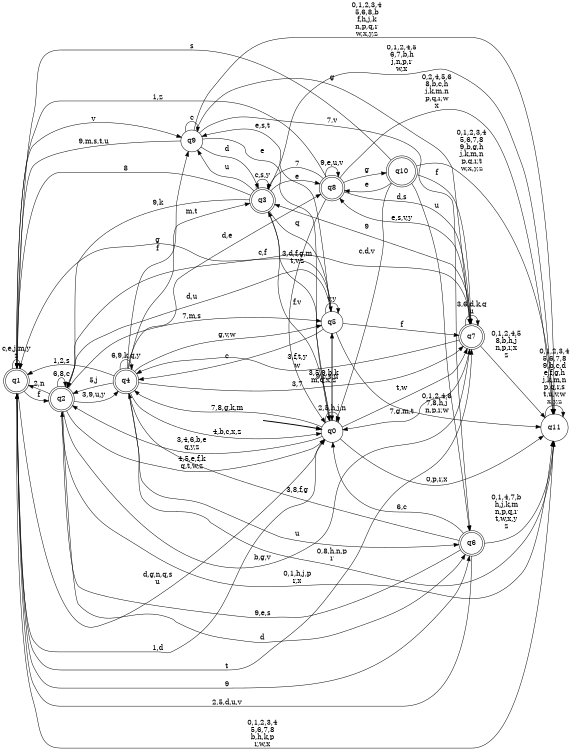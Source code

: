 digraph BlueStar {
__start0 [style = invis, shape = none, label = "", width = 0, height = 0];

rankdir=LR;
size="8,5";

s0 [style="filled", color="black", fillcolor="white" shape="circle", label="q0"];
s1 [style="rounded,filled", color="black", fillcolor="white" shape="doublecircle", label="q1"];
s2 [style="rounded,filled", color="black", fillcolor="white" shape="doublecircle", label="q2"];
s3 [style="rounded,filled", color="black", fillcolor="white" shape="doublecircle", label="q3"];
s4 [style="rounded,filled", color="black", fillcolor="white" shape="doublecircle", label="q4"];
s5 [style="filled", color="black", fillcolor="white" shape="circle", label="q5"];
s6 [style="rounded,filled", color="black", fillcolor="white" shape="doublecircle", label="q6"];
s7 [style="rounded,filled", color="black", fillcolor="white" shape="doublecircle", label="q7"];
s8 [style="rounded,filled", color="black", fillcolor="white" shape="doublecircle", label="q8"];
s9 [style="filled", color="black", fillcolor="white" shape="circle", label="q9"];
s10 [style="rounded,filled", color="black", fillcolor="white" shape="doublecircle", label="q10"];
s11 [style="filled", color="black", fillcolor="white" shape="circle", label="q11"];
subgraph cluster_main { 
	graph [pad=".75", ranksep="0.15", nodesep="0.15"];
	 style=invis; 
	__start0 -> s0 [penwidth=2];
}
s0 -> s0 [label="2,5,h,j,n"];
s0 -> s1 [label="1,d"];
s0 -> s2 [label="3,4,6,b,e\nq,y,z"];
s0 -> s3 [label="f,v"];
s0 -> s4 [label="7,8,g,k,m"];
s0 -> s5 [label="9,c,s,u"];
s0 -> s7 [label="t,w"];
s0 -> s11 [label="0,p,r,x"];
s1 -> s0 [label="d,g,n,q,s\nu"];
s1 -> s1 [label="c,e,j,m,y\nz"];
s1 -> s2 [label="f"];
s1 -> s6 [label="9"];
s1 -> s7 [label="t"];
s1 -> s9 [label="v"];
s1 -> s11 [label="0,1,2,3,4\n5,6,7,8\nb,h,k,p\nr,w,x"];
s2 -> s0 [label="4,5,e,f,k\nq,t,w,z"];
s2 -> s1 [label="2,n"];
s2 -> s2 [label="6,8,c"];
s2 -> s4 [label="3,9,u,y"];
s2 -> s5 [label="7,m,s"];
s2 -> s6 [label="d"];
s2 -> s7 [label="b,g,v"];
s2 -> s11 [label="0,1,h,j,p\nr,x"];
s3 -> s0 [label="3,d,f,g,m\nt,v,z"];
s3 -> s1 [label="8"];
s3 -> s2 [label="9,k"];
s3 -> s3 [label="c,s,y"];
s3 -> s5 [label="q"];
s3 -> s8 [label="e"];
s3 -> s9 [label="u"];
s3 -> s11 [label="0,1,2,4,5\n6,7,b,h\nj,n,p,r\nw,x"];
s4 -> s0 [label="4,b,c,x,z"];
s4 -> s1 [label="1,2,s"];
s4 -> s2 [label="5,j"];
s4 -> s3 [label="m,t"];
s4 -> s4 [label="6,9,k,q,y"];
s4 -> s5 [label="g,v,w"];
s4 -> s6 [label="u"];
s4 -> s7 [label="3,7"];
s4 -> s8 [label="d,e"];
s4 -> s9 [label="f"];
s4 -> s11 [label="0,8,h,n,p\nr"];
s5 -> s0 [label="3,5,9,b,k\nm,q,x,z"];
s5 -> s1 [label="g"];
s5 -> s2 [label="d,u"];
s5 -> s4 [label="c"];
s5 -> s5 [label="v,y"];
s5 -> s7 [label="f"];
s5 -> s9 [label="e,s,t"];
s5 -> s11 [label="0,1,2,4,6\n7,8,h,j\nn,p,r,w"];
s6 -> s0 [label="6,c"];
s6 -> s1 [label="2,5,d,u,v"];
s6 -> s2 [label="9,e,s"];
s6 -> s4 [label="3,8,f,g"];
s6 -> s11 [label="0,1,4,7,b\nh,j,k,m\nn,p,q,r\nt,w,x,y\nz"];
s7 -> s0 [label="7,g,m,t"];
s7 -> s2 [label="c,f"];
s7 -> s3 [label="9"];
s7 -> s4 [label="w"];
s7 -> s7 [label="3,6,d,k,q\nu"];
s7 -> s8 [label="e,s,v,y"];
s7 -> s11 [label="0,1,2,4,5\n8,b,h,j\nn,p,r,x\nz"];
s8 -> s0 [label="3,f,t,y"];
s8 -> s1 [label="1,z"];
s8 -> s3 [label="7"];
s8 -> s7 [label="d,s"];
s8 -> s8 [label="9,e,u,v"];
s8 -> s10 [label="g"];
s8 -> s11 [label="0,2,4,5,6\n8,b,c,h\nj,k,m,n\np,q,r,w\nx"];
s9 -> s0 [label="e"];
s9 -> s1 [label="9,m,s,t,u"];
s9 -> s3 [label="d"];
s9 -> s6 [label="7,v"];
s9 -> s7 [label="g"];
s9 -> s9 [label="c"];
s9 -> s11 [label="0,1,2,3,4\n5,6,8,b\nf,h,j,k\nn,p,q,r\nw,x,y,z"];
s10 -> s0 [label="c,d,v"];
s10 -> s1 [label="s"];
s10 -> s6 [label="u"];
s10 -> s7 [label="f"];
s10 -> s8 [label="e"];
s10 -> s11 [label="0,1,2,3,4\n5,6,7,8\n9,b,g,h\nj,k,m,n\np,q,r,t\nw,x,y,z"];
s11 -> s11 [label="0,1,2,3,4\n5,6,7,8\n9,b,c,d\ne,f,g,h\nj,k,m,n\np,q,r,s\nt,u,v,w\nx,y,z"];

}